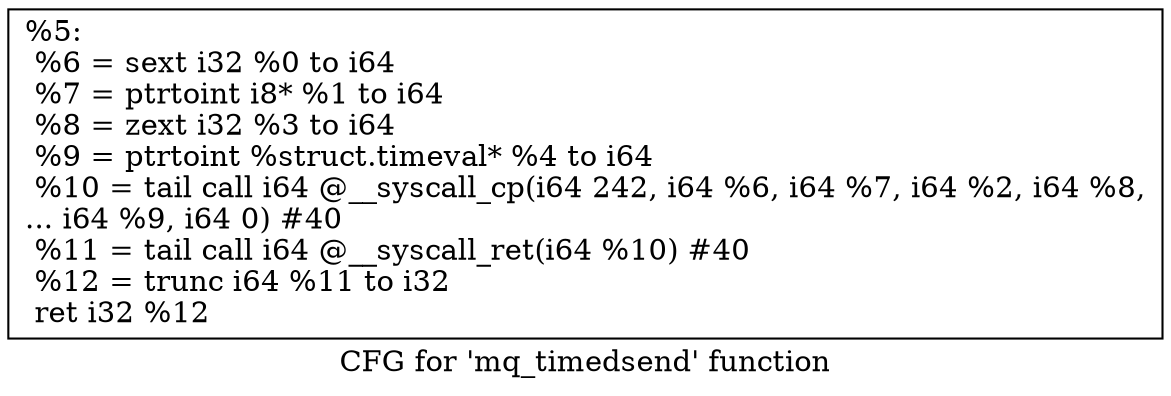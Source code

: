 digraph "CFG for 'mq_timedsend' function" {
	label="CFG for 'mq_timedsend' function";

	Node0x1c32840 [shape=record,label="{%5:\l  %6 = sext i32 %0 to i64\l  %7 = ptrtoint i8* %1 to i64\l  %8 = zext i32 %3 to i64\l  %9 = ptrtoint %struct.timeval* %4 to i64\l  %10 = tail call i64 @__syscall_cp(i64 242, i64 %6, i64 %7, i64 %2, i64 %8,\l... i64 %9, i64 0) #40\l  %11 = tail call i64 @__syscall_ret(i64 %10) #40\l  %12 = trunc i64 %11 to i32\l  ret i32 %12\l}"];
}
